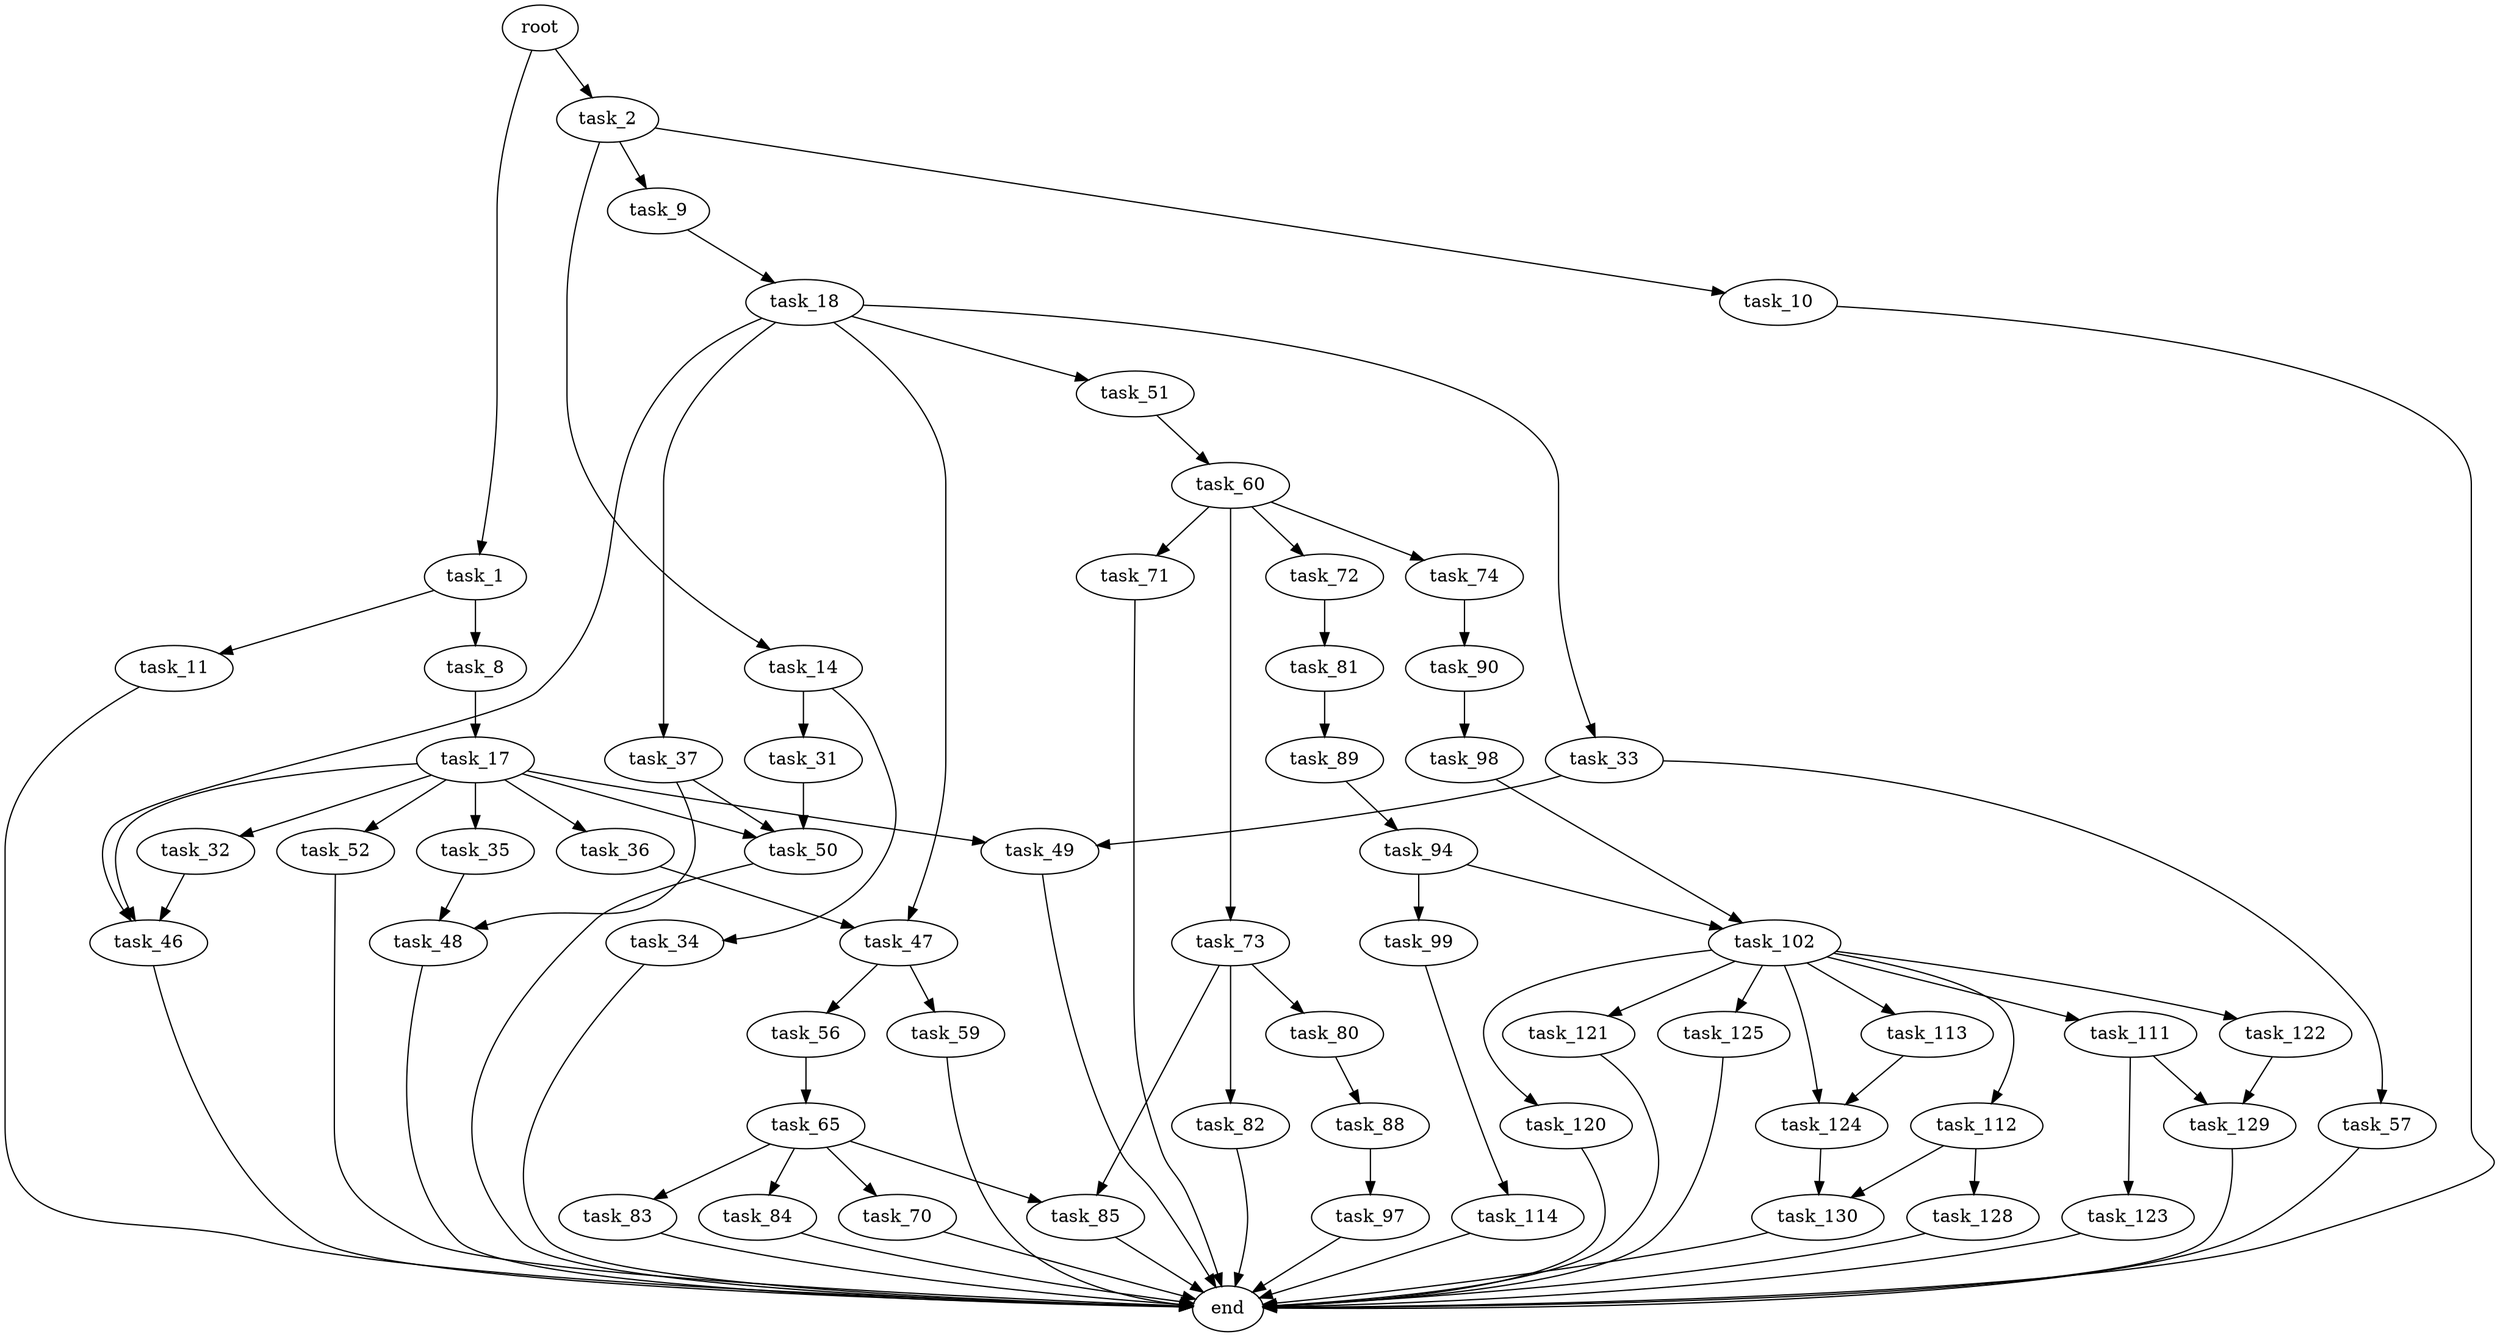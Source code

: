 digraph G {
  root [size="0.000000"];
  task_1 [size="1775890418.000000"];
  task_2 [size="215014539724.000000"];
  task_8 [size="2977980550.000000"];
  task_11 [size="1029016735916.000000"];
  task_9 [size="172559511036.000000"];
  task_10 [size="68719476736.000000"];
  task_14 [size="7776961791.000000"];
  task_17 [size="1240212345782.000000"];
  task_18 [size="111244011725.000000"];
  end [size="0.000000"];
  task_31 [size="1111037077166.000000"];
  task_34 [size="8589934592.000000"];
  task_32 [size="1601930154.000000"];
  task_35 [size="438693868151.000000"];
  task_36 [size="782757789696.000000"];
  task_46 [size="24527981464.000000"];
  task_49 [size="4202024782.000000"];
  task_50 [size="782757789696.000000"];
  task_52 [size="117482817336.000000"];
  task_33 [size="8867513617.000000"];
  task_37 [size="25873242052.000000"];
  task_47 [size="68719476736.000000"];
  task_51 [size="105340187018.000000"];
  task_57 [size="21313666644.000000"];
  task_48 [size="19246980181.000000"];
  task_56 [size="78149277888.000000"];
  task_59 [size="15135175927.000000"];
  task_60 [size="134217728000.000000"];
  task_65 [size="134217728000.000000"];
  task_71 [size="68719476736.000000"];
  task_72 [size="309509014556.000000"];
  task_73 [size="368293445632.000000"];
  task_74 [size="20793417112.000000"];
  task_70 [size="164634112292.000000"];
  task_83 [size="20995440075.000000"];
  task_84 [size="28991029248.000000"];
  task_85 [size="5176290682.000000"];
  task_81 [size="4009641196.000000"];
  task_80 [size="27806669828.000000"];
  task_82 [size="8589934592.000000"];
  task_90 [size="549755813888.000000"];
  task_88 [size="8589934592.000000"];
  task_89 [size="284179494959.000000"];
  task_97 [size="27932783704.000000"];
  task_94 [size="231928233984.000000"];
  task_98 [size="692611194324.000000"];
  task_99 [size="1073741824000.000000"];
  task_102 [size="231928233984.000000"];
  task_114 [size="49089200372.000000"];
  task_111 [size="9369608912.000000"];
  task_112 [size="28991029248.000000"];
  task_113 [size="24171192000.000000"];
  task_120 [size="782757789696.000000"];
  task_121 [size="68719476736.000000"];
  task_122 [size="8589934592.000000"];
  task_124 [size="8589934592.000000"];
  task_125 [size="68719476736.000000"];
  task_123 [size="370577504128.000000"];
  task_129 [size="2203631956.000000"];
  task_128 [size="19009267580.000000"];
  task_130 [size="256408729550.000000"];

  root -> task_1 [size="1.000000"];
  root -> task_2 [size="1.000000"];
  task_1 -> task_8 [size="134217728.000000"];
  task_1 -> task_11 [size="134217728.000000"];
  task_2 -> task_9 [size="301989888.000000"];
  task_2 -> task_10 [size="301989888.000000"];
  task_2 -> task_14 [size="301989888.000000"];
  task_8 -> task_17 [size="75497472.000000"];
  task_11 -> end [size="1.000000"];
  task_9 -> task_18 [size="134217728.000000"];
  task_10 -> end [size="1.000000"];
  task_14 -> task_31 [size="838860800.000000"];
  task_14 -> task_34 [size="838860800.000000"];
  task_17 -> task_32 [size="838860800.000000"];
  task_17 -> task_35 [size="838860800.000000"];
  task_17 -> task_36 [size="838860800.000000"];
  task_17 -> task_46 [size="838860800.000000"];
  task_17 -> task_49 [size="838860800.000000"];
  task_17 -> task_50 [size="838860800.000000"];
  task_17 -> task_52 [size="838860800.000000"];
  task_18 -> task_33 [size="301989888.000000"];
  task_18 -> task_37 [size="301989888.000000"];
  task_18 -> task_46 [size="301989888.000000"];
  task_18 -> task_47 [size="301989888.000000"];
  task_18 -> task_51 [size="301989888.000000"];
  task_31 -> task_50 [size="679477248.000000"];
  task_34 -> end [size="1.000000"];
  task_32 -> task_46 [size="33554432.000000"];
  task_35 -> task_48 [size="301989888.000000"];
  task_36 -> task_47 [size="679477248.000000"];
  task_46 -> end [size="1.000000"];
  task_49 -> end [size="1.000000"];
  task_50 -> end [size="1.000000"];
  task_52 -> end [size="1.000000"];
  task_33 -> task_49 [size="679477248.000000"];
  task_33 -> task_57 [size="679477248.000000"];
  task_37 -> task_48 [size="411041792.000000"];
  task_37 -> task_50 [size="411041792.000000"];
  task_47 -> task_56 [size="134217728.000000"];
  task_47 -> task_59 [size="134217728.000000"];
  task_51 -> task_60 [size="75497472.000000"];
  task_57 -> end [size="1.000000"];
  task_48 -> end [size="1.000000"];
  task_56 -> task_65 [size="134217728.000000"];
  task_59 -> end [size="1.000000"];
  task_60 -> task_71 [size="209715200.000000"];
  task_60 -> task_72 [size="209715200.000000"];
  task_60 -> task_73 [size="209715200.000000"];
  task_60 -> task_74 [size="209715200.000000"];
  task_65 -> task_70 [size="209715200.000000"];
  task_65 -> task_83 [size="209715200.000000"];
  task_65 -> task_84 [size="209715200.000000"];
  task_65 -> task_85 [size="209715200.000000"];
  task_71 -> end [size="1.000000"];
  task_72 -> task_81 [size="301989888.000000"];
  task_73 -> task_80 [size="411041792.000000"];
  task_73 -> task_82 [size="411041792.000000"];
  task_73 -> task_85 [size="411041792.000000"];
  task_74 -> task_90 [size="33554432.000000"];
  task_70 -> end [size="1.000000"];
  task_83 -> end [size="1.000000"];
  task_84 -> end [size="1.000000"];
  task_85 -> end [size="1.000000"];
  task_81 -> task_89 [size="75497472.000000"];
  task_80 -> task_88 [size="679477248.000000"];
  task_82 -> end [size="1.000000"];
  task_90 -> task_98 [size="536870912.000000"];
  task_88 -> task_97 [size="33554432.000000"];
  task_89 -> task_94 [size="209715200.000000"];
  task_97 -> end [size="1.000000"];
  task_94 -> task_99 [size="301989888.000000"];
  task_94 -> task_102 [size="301989888.000000"];
  task_98 -> task_102 [size="679477248.000000"];
  task_99 -> task_114 [size="838860800.000000"];
  task_102 -> task_111 [size="301989888.000000"];
  task_102 -> task_112 [size="301989888.000000"];
  task_102 -> task_113 [size="301989888.000000"];
  task_102 -> task_120 [size="301989888.000000"];
  task_102 -> task_121 [size="301989888.000000"];
  task_102 -> task_122 [size="301989888.000000"];
  task_102 -> task_124 [size="301989888.000000"];
  task_102 -> task_125 [size="301989888.000000"];
  task_114 -> end [size="1.000000"];
  task_111 -> task_123 [size="209715200.000000"];
  task_111 -> task_129 [size="209715200.000000"];
  task_112 -> task_128 [size="75497472.000000"];
  task_112 -> task_130 [size="75497472.000000"];
  task_113 -> task_124 [size="536870912.000000"];
  task_120 -> end [size="1.000000"];
  task_121 -> end [size="1.000000"];
  task_122 -> task_129 [size="33554432.000000"];
  task_124 -> task_130 [size="33554432.000000"];
  task_125 -> end [size="1.000000"];
  task_123 -> end [size="1.000000"];
  task_129 -> end [size="1.000000"];
  task_128 -> end [size="1.000000"];
  task_130 -> end [size="1.000000"];
}
